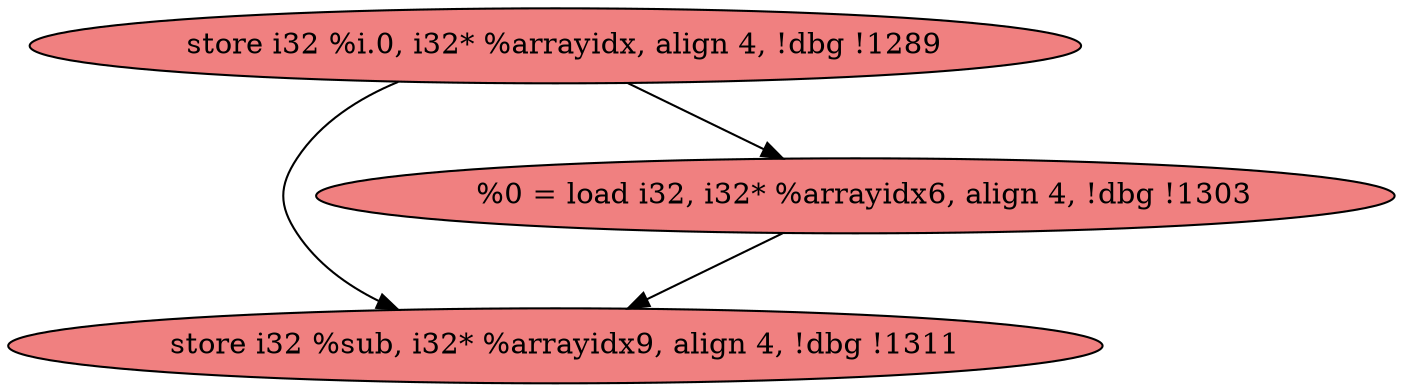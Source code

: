 
digraph G {


node0 [fillcolor=lightcoral,label="  store i32 %sub, i32* %arrayidx9, align 4, !dbg !1311",shape=ellipse,style=filled ]
node2 [fillcolor=lightcoral,label="  %0 = load i32, i32* %arrayidx6, align 4, !dbg !1303",shape=ellipse,style=filled ]
node1 [fillcolor=lightcoral,label="  store i32 %i.0, i32* %arrayidx, align 4, !dbg !1289",shape=ellipse,style=filled ]

node1->node0 [ ]
node2->node0 [ ]
node1->node2 [ ]


}
